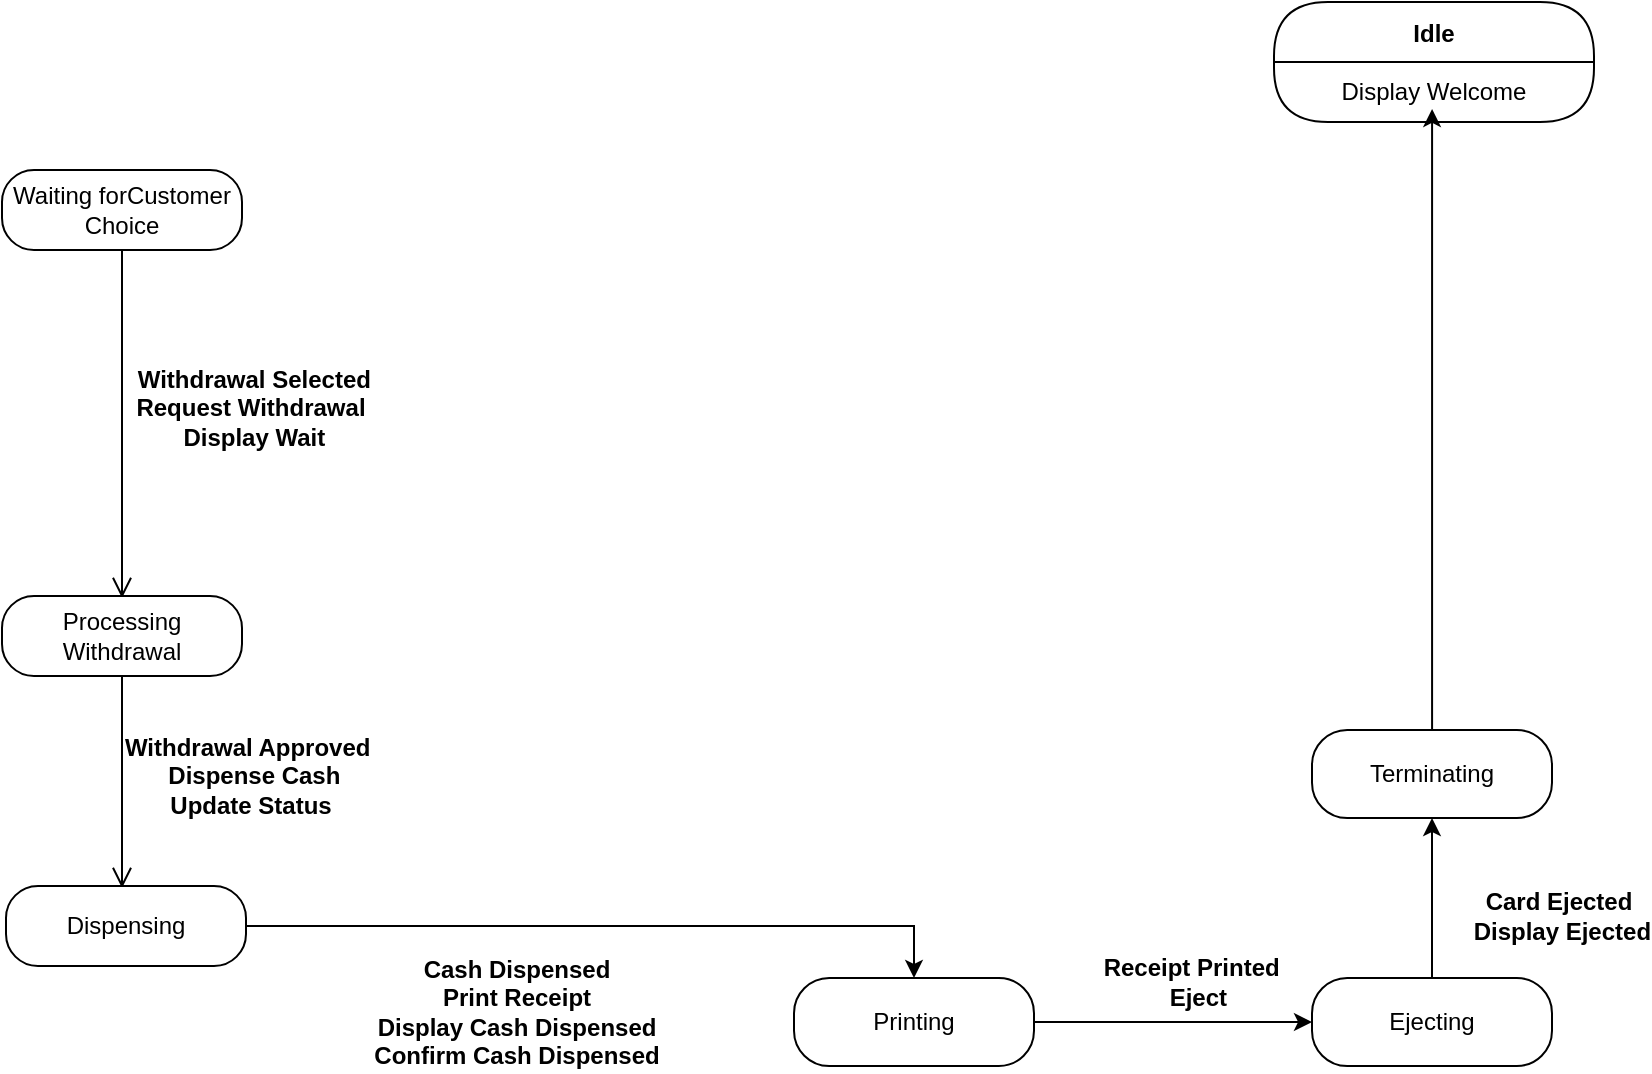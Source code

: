 <mxfile version="22.1.5" type="github">
  <diagram name="第 1 页" id="izLmfN7yVNOmbbDqOZNk">
    <mxGraphModel dx="1514" dy="720" grid="0" gridSize="10" guides="1" tooltips="1" connect="1" arrows="1" fold="1" page="0" pageScale="1" pageWidth="827" pageHeight="1169" math="0" shadow="0">
      <root>
        <mxCell id="0" />
        <mxCell id="1" parent="0" />
        <mxCell id="5AMv-6mTUAoEO-zeEkN8-1" value="Idle" style="swimlane;fontStyle=1;align=center;verticalAlign=middle;childLayout=stackLayout;horizontal=1;startSize=30;horizontalStack=0;resizeParent=0;resizeLast=1;container=0;collapsible=0;rounded=1;arcSize=30;swimlaneFillColor=#FFFFFF;dropTarget=0;direction=east;" vertex="1" parent="1">
          <mxGeometry x="610" y="198" width="160" height="60" as="geometry" />
        </mxCell>
        <mxCell id="5AMv-6mTUAoEO-zeEkN8-2" value="Display Welcome" style="text;html=1;align=center;verticalAlign=middle;spacingLeft=4;spacingRight=4;whiteSpace=wrap;overflow=hidden;rotatable=0;direction=east;" vertex="1" parent="5AMv-6mTUAoEO-zeEkN8-1">
          <mxGeometry y="30" width="160" height="30" as="geometry" />
        </mxCell>
        <mxCell id="5AMv-6mTUAoEO-zeEkN8-4" value="Waiting forCustomer Choice" style="rounded=1;whiteSpace=wrap;html=1;arcSize=40;" vertex="1" parent="1">
          <mxGeometry x="-26" y="282" width="120" height="40" as="geometry" />
        </mxCell>
        <mxCell id="5AMv-6mTUAoEO-zeEkN8-5" value="" style="edgeStyle=orthogonalEdgeStyle;html=1;verticalAlign=bottom;endArrow=open;endSize=8;rounded=0;" edge="1" source="5AMv-6mTUAoEO-zeEkN8-4" parent="1">
          <mxGeometry relative="1" as="geometry">
            <mxPoint x="34" y="496" as="targetPoint" />
          </mxGeometry>
        </mxCell>
        <mxCell id="5AMv-6mTUAoEO-zeEkN8-6" value="Processing&lt;br&gt;Withdrawal" style="rounded=1;whiteSpace=wrap;html=1;arcSize=40;" vertex="1" parent="1">
          <mxGeometry x="-26" y="495" width="120" height="40" as="geometry" />
        </mxCell>
        <mxCell id="5AMv-6mTUAoEO-zeEkN8-7" value="" style="edgeStyle=orthogonalEdgeStyle;html=1;verticalAlign=bottom;endArrow=open;endSize=8;rounded=0;" edge="1" source="5AMv-6mTUAoEO-zeEkN8-6" parent="1">
          <mxGeometry relative="1" as="geometry">
            <mxPoint x="34" y="641" as="targetPoint" />
          </mxGeometry>
        </mxCell>
        <mxCell id="5AMv-6mTUAoEO-zeEkN8-23" style="edgeStyle=orthogonalEdgeStyle;rounded=0;orthogonalLoop=1;jettySize=auto;html=1;" edge="1" parent="1" source="5AMv-6mTUAoEO-zeEkN8-8" target="5AMv-6mTUAoEO-zeEkN8-12">
          <mxGeometry relative="1" as="geometry" />
        </mxCell>
        <mxCell id="5AMv-6mTUAoEO-zeEkN8-8" value="Dispensing" style="rounded=1;whiteSpace=wrap;html=1;arcSize=40;" vertex="1" parent="1">
          <mxGeometry x="-24" y="640" width="120" height="40" as="geometry" />
        </mxCell>
        <mxCell id="5AMv-6mTUAoEO-zeEkN8-10" value="&amp;nbsp;Withdrawal Selected &lt;br&gt;Request Withdrawal&lt;br&gt;&amp;nbsp;Display Wait" style="text;align=center;fontStyle=1;verticalAlign=middle;spacingLeft=3;spacingRight=3;rotatable=0;points=[[0,0.5],[1,0.5]];portConstraint=eastwest;html=1;" vertex="1" parent="1">
          <mxGeometry x="15" y="374" width="166" height="53" as="geometry" />
        </mxCell>
        <mxCell id="5AMv-6mTUAoEO-zeEkN8-11" value="Withdrawal Approved&amp;nbsp;&lt;br&gt;&amp;nbsp;Dispense Cash&lt;br&gt;Update Status" style="text;align=center;fontStyle=1;verticalAlign=middle;spacingLeft=3;spacingRight=3;rotatable=0;points=[[0,0.5],[1,0.5]];portConstraint=eastwest;html=1;" vertex="1" parent="1">
          <mxGeometry x="58" y="572" width="80" height="26" as="geometry" />
        </mxCell>
        <mxCell id="5AMv-6mTUAoEO-zeEkN8-19" style="edgeStyle=orthogonalEdgeStyle;rounded=0;orthogonalLoop=1;jettySize=auto;html=1;" edge="1" parent="1" source="5AMv-6mTUAoEO-zeEkN8-12" target="5AMv-6mTUAoEO-zeEkN8-18">
          <mxGeometry relative="1" as="geometry" />
        </mxCell>
        <mxCell id="5AMv-6mTUAoEO-zeEkN8-12" value="Printing" style="rounded=1;whiteSpace=wrap;html=1;arcSize=40;" vertex="1" parent="1">
          <mxGeometry x="370" y="686" width="120" height="44" as="geometry" />
        </mxCell>
        <mxCell id="5AMv-6mTUAoEO-zeEkN8-17" value="Cash Dispensed &lt;br&gt;Print Receipt&lt;br&gt;Display Cash Dispensed&lt;br&gt;Confirm Cash Dispensed" style="text;align=center;fontStyle=1;verticalAlign=middle;spacingLeft=3;spacingRight=3;rotatable=0;points=[[0,0.5],[1,0.5]];portConstraint=eastwest;html=1;" vertex="1" parent="1">
          <mxGeometry x="159" y="673" width="143" height="60" as="geometry" />
        </mxCell>
        <mxCell id="5AMv-6mTUAoEO-zeEkN8-22" value="" style="edgeStyle=orthogonalEdgeStyle;rounded=0;orthogonalLoop=1;jettySize=auto;html=1;" edge="1" parent="1" source="5AMv-6mTUAoEO-zeEkN8-18" target="5AMv-6mTUAoEO-zeEkN8-21">
          <mxGeometry relative="1" as="geometry" />
        </mxCell>
        <mxCell id="5AMv-6mTUAoEO-zeEkN8-18" value="Ejecting" style="rounded=1;whiteSpace=wrap;html=1;arcSize=40;" vertex="1" parent="1">
          <mxGeometry x="629" y="686" width="120" height="44" as="geometry" />
        </mxCell>
        <mxCell id="5AMv-6mTUAoEO-zeEkN8-20" value="Receipt Printed&amp;nbsp;&lt;br&gt;&amp;nbsp;Eject" style="text;align=center;fontStyle=1;verticalAlign=middle;spacingLeft=3;spacingRight=3;rotatable=0;points=[[0,0.5],[1,0.5]];portConstraint=eastwest;html=1;" vertex="1" parent="1">
          <mxGeometry x="530" y="675" width="80" height="26" as="geometry" />
        </mxCell>
        <mxCell id="5AMv-6mTUAoEO-zeEkN8-21" value="Terminating" style="rounded=1;whiteSpace=wrap;html=1;arcSize=40;" vertex="1" parent="1">
          <mxGeometry x="629" y="562" width="120" height="44" as="geometry" />
        </mxCell>
        <mxCell id="5AMv-6mTUAoEO-zeEkN8-28" value="&amp;nbsp;Card Ejected&amp;nbsp;&lt;br&gt;&amp;nbsp;Display Ejected" style="text;align=center;fontStyle=1;verticalAlign=middle;spacingLeft=3;spacingRight=3;rotatable=0;points=[[0,0.5],[1,0.5]];portConstraint=eastwest;html=1;" vertex="1" parent="1">
          <mxGeometry x="712" y="642" width="80" height="26" as="geometry" />
        </mxCell>
        <mxCell id="5AMv-6mTUAoEO-zeEkN8-29" style="edgeStyle=orthogonalEdgeStyle;rounded=0;orthogonalLoop=1;jettySize=auto;html=1;entryX=0.494;entryY=0.782;entryDx=0;entryDy=0;entryPerimeter=0;" edge="1" parent="1" source="5AMv-6mTUAoEO-zeEkN8-21" target="5AMv-6mTUAoEO-zeEkN8-2">
          <mxGeometry relative="1" as="geometry" />
        </mxCell>
      </root>
    </mxGraphModel>
  </diagram>
</mxfile>
